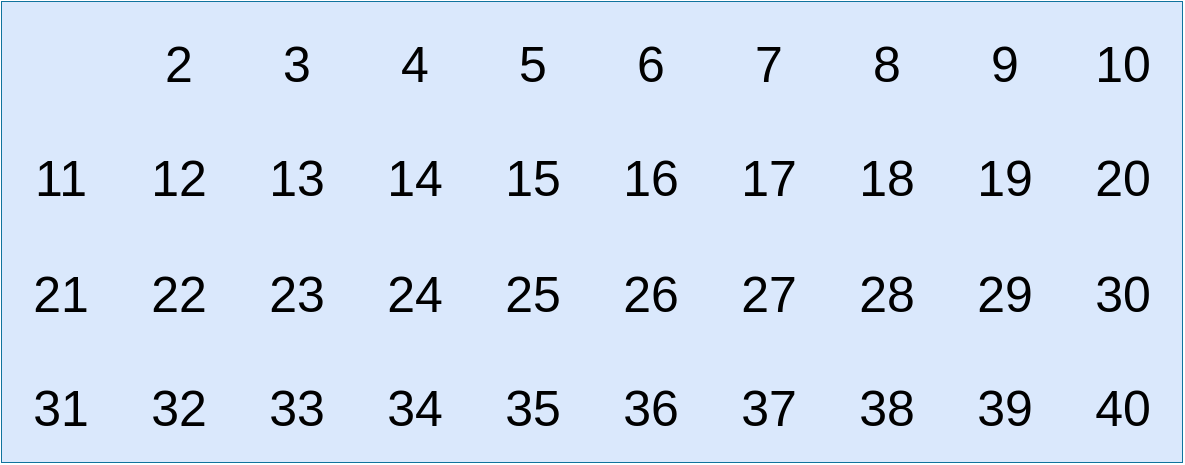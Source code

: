 <mxfile version="13.8.7" type="device" pages="2"><diagram id="7FgHvhsxqYL6vv0REI_8" name="Page-1"><mxGraphModel dx="1038" dy="580" grid="1" gridSize="10" guides="1" tooltips="1" connect="1" arrows="1" fold="1" page="1" pageScale="1" pageWidth="850" pageHeight="1100" math="0" shadow="0"><root><mxCell id="0"/><mxCell id="1" parent="0"/><mxCell id="uOtJDmpEKeRQbJV2oCXv-38" value="&lt;span style=&quot;font-size: 31px&quot;&gt;Natural Numbers&lt;/span&gt;" style="shape=table;html=1;whiteSpace=wrap;startSize=0;container=1;collapsible=0;childLayout=tableLayout;fontStyle=1;align=center;strokeWidth=1;perimeterSpacing=1;rounded=0;sketch=0;shadow=0;swimlaneFillColor=#ffffff;separatorColor=#000000;backgroundOutline=0;horizontal=1;rowLines=1;columnLines=1;fillColor=#b1ddf0;strokeColor=#10739e;" parent="1" vertex="1"><mxGeometry x="500" y="110" width="590" height="230" as="geometry"/></mxCell><mxCell id="uOtJDmpEKeRQbJV2oCXv-74" style="shape=partialRectangle;html=1;whiteSpace=wrap;collapsible=0;dropTarget=0;pointerEvents=0;fillColor=#dae8fc;top=0;left=0;bottom=0;right=0;points=[[0,0.5],[1,0.5]];portConstraint=eastwest;strokeColor=#6c8ebf;" parent="uOtJDmpEKeRQbJV2oCXv-38" vertex="1"><mxGeometry width="590" height="59" as="geometry"/></mxCell><mxCell id="uOtJDmpEKeRQbJV2oCXv-75" value="" style="shape=partialRectangle;html=1;whiteSpace=wrap;connectable=0;fillColor=#dae8fc;top=0;left=0;bottom=0;right=0;overflow=hidden;strokeColor=#6c8ebf;" parent="uOtJDmpEKeRQbJV2oCXv-74" vertex="1"><mxGeometry width="59" height="59" as="geometry"/></mxCell><mxCell id="uOtJDmpEKeRQbJV2oCXv-76" value="&lt;span style=&quot;font-size: 25px&quot;&gt;2&lt;/span&gt;" style="shape=partialRectangle;html=1;whiteSpace=wrap;connectable=0;fillColor=#dae8fc;top=0;left=0;bottom=0;right=0;overflow=hidden;strokeColor=#6c8ebf;" parent="uOtJDmpEKeRQbJV2oCXv-74" vertex="1"><mxGeometry x="59" width="59" height="59" as="geometry"/></mxCell><mxCell id="uOtJDmpEKeRQbJV2oCXv-77" value="&lt;span style=&quot;font-size: 25px&quot;&gt;3&lt;/span&gt;" style="shape=partialRectangle;html=1;whiteSpace=wrap;connectable=0;fillColor=#dae8fc;top=0;left=0;bottom=0;right=0;overflow=hidden;strokeColor=#6c8ebf;" parent="uOtJDmpEKeRQbJV2oCXv-74" vertex="1"><mxGeometry x="118" width="59" height="59" as="geometry"/></mxCell><mxCell id="uOtJDmpEKeRQbJV2oCXv-78" value="&lt;span style=&quot;font-size: 25px&quot;&gt;4&lt;/span&gt;" style="shape=partialRectangle;html=1;whiteSpace=wrap;connectable=0;fillColor=#dae8fc;top=0;left=0;bottom=0;right=0;overflow=hidden;strokeColor=#6c8ebf;" parent="uOtJDmpEKeRQbJV2oCXv-74" vertex="1"><mxGeometry x="177" width="59" height="59" as="geometry"/></mxCell><mxCell id="uOtJDmpEKeRQbJV2oCXv-79" value="&lt;span style=&quot;font-size: 25px&quot;&gt;5&lt;/span&gt;" style="shape=partialRectangle;html=1;whiteSpace=wrap;connectable=0;fillColor=#dae8fc;top=0;left=0;bottom=0;right=0;overflow=hidden;strokeColor=#6c8ebf;" parent="uOtJDmpEKeRQbJV2oCXv-74" vertex="1"><mxGeometry x="236" width="59" height="59" as="geometry"/></mxCell><mxCell id="uOtJDmpEKeRQbJV2oCXv-80" value="&lt;span style=&quot;font-size: 25px&quot;&gt;6&lt;/span&gt;" style="shape=partialRectangle;html=1;whiteSpace=wrap;connectable=0;fillColor=#dae8fc;top=0;left=0;bottom=0;right=0;overflow=hidden;strokeColor=#6c8ebf;" parent="uOtJDmpEKeRQbJV2oCXv-74" vertex="1"><mxGeometry x="295" width="59" height="59" as="geometry"/></mxCell><mxCell id="uOtJDmpEKeRQbJV2oCXv-81" value="&lt;span style=&quot;font-size: 25px&quot;&gt;7&lt;/span&gt;" style="shape=partialRectangle;html=1;whiteSpace=wrap;connectable=0;fillColor=#dae8fc;top=0;left=0;bottom=0;right=0;overflow=hidden;strokeColor=#6c8ebf;" parent="uOtJDmpEKeRQbJV2oCXv-74" vertex="1"><mxGeometry x="354" width="59" height="59" as="geometry"/></mxCell><mxCell id="uOtJDmpEKeRQbJV2oCXv-85" value="&lt;span style=&quot;font-size: 25px&quot;&gt;8&lt;/span&gt;" style="shape=partialRectangle;html=1;whiteSpace=wrap;connectable=0;fillColor=#dae8fc;top=0;left=0;bottom=0;right=0;overflow=hidden;strokeColor=#6c8ebf;" parent="uOtJDmpEKeRQbJV2oCXv-74" vertex="1"><mxGeometry x="413" width="59" height="59" as="geometry"/></mxCell><mxCell id="uOtJDmpEKeRQbJV2oCXv-89" value="&lt;span style=&quot;font-size: 25px&quot;&gt;9&lt;/span&gt;" style="shape=partialRectangle;html=1;whiteSpace=wrap;connectable=0;fillColor=#dae8fc;top=0;left=0;bottom=0;right=0;overflow=hidden;strokeColor=#6c8ebf;" parent="uOtJDmpEKeRQbJV2oCXv-74" vertex="1"><mxGeometry x="472" width="59" height="59" as="geometry"/></mxCell><mxCell id="uOtJDmpEKeRQbJV2oCXv-93" value="&lt;span style=&quot;font-size: 25px&quot;&gt;10&lt;/span&gt;" style="shape=partialRectangle;html=1;whiteSpace=wrap;connectable=0;fillColor=#dae8fc;top=0;left=0;bottom=0;right=0;overflow=hidden;strokeColor=#6c8ebf;" parent="uOtJDmpEKeRQbJV2oCXv-74" vertex="1"><mxGeometry x="531" width="59" height="59" as="geometry"/></mxCell><mxCell id="uOtJDmpEKeRQbJV2oCXv-39" value="" style="shape=partialRectangle;html=1;whiteSpace=wrap;collapsible=0;dropTarget=0;pointerEvents=0;fillColor=#dae8fc;top=0;left=0;bottom=0;right=0;points=[[0,0.5],[1,0.5]];portConstraint=eastwest;strokeColor=#6c8ebf;" parent="uOtJDmpEKeRQbJV2oCXv-38" vertex="1"><mxGeometry y="59" width="590" height="56" as="geometry"/></mxCell><mxCell id="uOtJDmpEKeRQbJV2oCXv-40" value="&lt;span style=&quot;font-size: 25px&quot;&gt;11&lt;/span&gt;" style="shape=partialRectangle;html=1;whiteSpace=wrap;connectable=0;fillColor=#dae8fc;top=0;left=0;bottom=0;right=0;overflow=hidden;strokeColor=#6c8ebf;" parent="uOtJDmpEKeRQbJV2oCXv-39" vertex="1"><mxGeometry width="59" height="56" as="geometry"/></mxCell><mxCell id="uOtJDmpEKeRQbJV2oCXv-41" value="&lt;span style=&quot;font-size: 25px&quot;&gt;12&lt;/span&gt;" style="shape=partialRectangle;html=1;whiteSpace=wrap;connectable=0;fillColor=#dae8fc;top=0;left=0;bottom=0;right=0;overflow=hidden;strokeColor=#6c8ebf;" parent="uOtJDmpEKeRQbJV2oCXv-39" vertex="1"><mxGeometry x="59" width="59" height="56" as="geometry"/></mxCell><mxCell id="uOtJDmpEKeRQbJV2oCXv-42" value="&lt;span style=&quot;font-size: 25px&quot;&gt;13&lt;/span&gt;" style="shape=partialRectangle;html=1;whiteSpace=wrap;connectable=0;fillColor=#dae8fc;top=0;left=0;bottom=0;right=0;overflow=hidden;strokeColor=#6c8ebf;" parent="uOtJDmpEKeRQbJV2oCXv-39" vertex="1"><mxGeometry x="118" width="59" height="56" as="geometry"/></mxCell><mxCell id="uOtJDmpEKeRQbJV2oCXv-51" value="&lt;span style=&quot;font-size: 25px&quot;&gt;14&lt;/span&gt;" style="shape=partialRectangle;html=1;whiteSpace=wrap;connectable=0;fillColor=#dae8fc;top=0;left=0;bottom=0;right=0;overflow=hidden;strokeColor=#6c8ebf;" parent="uOtJDmpEKeRQbJV2oCXv-39" vertex="1"><mxGeometry x="177" width="59" height="56" as="geometry"/></mxCell><mxCell id="uOtJDmpEKeRQbJV2oCXv-54" value="&lt;span style=&quot;font-size: 25px&quot;&gt;15&lt;/span&gt;" style="shape=partialRectangle;html=1;whiteSpace=wrap;connectable=0;fillColor=#dae8fc;top=0;left=0;bottom=0;right=0;overflow=hidden;strokeColor=#6c8ebf;" parent="uOtJDmpEKeRQbJV2oCXv-39" vertex="1"><mxGeometry x="236" width="59" height="56" as="geometry"/></mxCell><mxCell id="uOtJDmpEKeRQbJV2oCXv-57" value="&lt;span style=&quot;font-size: 25px&quot;&gt;16&lt;/span&gt;" style="shape=partialRectangle;html=1;whiteSpace=wrap;connectable=0;fillColor=#dae8fc;top=0;left=0;bottom=0;right=0;overflow=hidden;strokeColor=#6c8ebf;" parent="uOtJDmpEKeRQbJV2oCXv-39" vertex="1"><mxGeometry x="295" width="59" height="56" as="geometry"/></mxCell><mxCell id="uOtJDmpEKeRQbJV2oCXv-82" value="&lt;span style=&quot;font-size: 25px&quot;&gt;17&lt;/span&gt;" style="shape=partialRectangle;html=1;whiteSpace=wrap;connectable=0;fillColor=#dae8fc;top=0;left=0;bottom=0;right=0;overflow=hidden;strokeColor=#6c8ebf;" parent="uOtJDmpEKeRQbJV2oCXv-39" vertex="1"><mxGeometry x="354" width="59" height="56" as="geometry"/></mxCell><mxCell id="uOtJDmpEKeRQbJV2oCXv-86" value="&lt;span style=&quot;font-size: 25px&quot;&gt;18&lt;/span&gt;" style="shape=partialRectangle;html=1;whiteSpace=wrap;connectable=0;fillColor=#dae8fc;top=0;left=0;bottom=0;right=0;overflow=hidden;strokeColor=#6c8ebf;" parent="uOtJDmpEKeRQbJV2oCXv-39" vertex="1"><mxGeometry x="413" width="59" height="56" as="geometry"/></mxCell><mxCell id="uOtJDmpEKeRQbJV2oCXv-90" value="&lt;span style=&quot;font-size: 25px&quot;&gt;19&lt;/span&gt;" style="shape=partialRectangle;html=1;whiteSpace=wrap;connectable=0;fillColor=#dae8fc;top=0;left=0;bottom=0;right=0;overflow=hidden;strokeColor=#6c8ebf;" parent="uOtJDmpEKeRQbJV2oCXv-39" vertex="1"><mxGeometry x="472" width="59" height="56" as="geometry"/></mxCell><mxCell id="uOtJDmpEKeRQbJV2oCXv-94" value="&lt;span style=&quot;font-size: 25px&quot;&gt;20&lt;/span&gt;" style="shape=partialRectangle;html=1;whiteSpace=wrap;connectable=0;fillColor=#dae8fc;top=0;left=0;bottom=0;right=0;overflow=hidden;strokeColor=#6c8ebf;" parent="uOtJDmpEKeRQbJV2oCXv-39" vertex="1"><mxGeometry x="531" width="59" height="56" as="geometry"/></mxCell><mxCell id="uOtJDmpEKeRQbJV2oCXv-43" value="" style="shape=partialRectangle;html=1;whiteSpace=wrap;collapsible=0;dropTarget=0;pointerEvents=0;fillColor=#dae8fc;top=0;left=0;bottom=0;right=0;points=[[0,0.5],[1,0.5]];portConstraint=eastwest;strokeColor=#6c8ebf;" parent="uOtJDmpEKeRQbJV2oCXv-38" vertex="1"><mxGeometry y="115" width="590" height="59" as="geometry"/></mxCell><mxCell id="uOtJDmpEKeRQbJV2oCXv-44" value="&lt;span style=&quot;font-size: 25px&quot;&gt;21&lt;/span&gt;" style="shape=partialRectangle;html=1;whiteSpace=wrap;connectable=0;fillColor=#dae8fc;top=0;left=0;bottom=0;right=0;overflow=hidden;strokeColor=#6c8ebf;" parent="uOtJDmpEKeRQbJV2oCXv-43" vertex="1"><mxGeometry width="59" height="59" as="geometry"/></mxCell><mxCell id="uOtJDmpEKeRQbJV2oCXv-45" value="&lt;span style=&quot;font-size: 25px&quot;&gt;22&lt;/span&gt;" style="shape=partialRectangle;html=1;whiteSpace=wrap;connectable=0;fillColor=#dae8fc;top=0;left=0;bottom=0;right=0;overflow=hidden;strokeColor=#6c8ebf;" parent="uOtJDmpEKeRQbJV2oCXv-43" vertex="1"><mxGeometry x="59" width="59" height="59" as="geometry"/></mxCell><mxCell id="uOtJDmpEKeRQbJV2oCXv-46" value="&lt;span style=&quot;font-size: 25px&quot;&gt;23&lt;/span&gt;" style="shape=partialRectangle;html=1;whiteSpace=wrap;connectable=0;fillColor=#dae8fc;top=0;left=0;bottom=0;right=0;overflow=hidden;strokeColor=#6c8ebf;" parent="uOtJDmpEKeRQbJV2oCXv-43" vertex="1"><mxGeometry x="118" width="59" height="59" as="geometry"/></mxCell><mxCell id="uOtJDmpEKeRQbJV2oCXv-52" value="&lt;span style=&quot;font-size: 25px&quot;&gt;24&lt;/span&gt;" style="shape=partialRectangle;html=1;whiteSpace=wrap;connectable=0;fillColor=#dae8fc;top=0;left=0;bottom=0;right=0;overflow=hidden;strokeColor=#6c8ebf;" parent="uOtJDmpEKeRQbJV2oCXv-43" vertex="1"><mxGeometry x="177" width="59" height="59" as="geometry"/></mxCell><mxCell id="uOtJDmpEKeRQbJV2oCXv-55" value="&lt;span style=&quot;font-size: 25px&quot;&gt;25&lt;/span&gt;" style="shape=partialRectangle;html=1;whiteSpace=wrap;connectable=0;fillColor=#dae8fc;top=0;left=0;bottom=0;right=0;overflow=hidden;strokeColor=#6c8ebf;" parent="uOtJDmpEKeRQbJV2oCXv-43" vertex="1"><mxGeometry x="236" width="59" height="59" as="geometry"/></mxCell><mxCell id="uOtJDmpEKeRQbJV2oCXv-58" value="&lt;span style=&quot;font-size: 25px&quot;&gt;26&lt;/span&gt;" style="shape=partialRectangle;html=1;whiteSpace=wrap;connectable=0;fillColor=#dae8fc;top=0;left=0;bottom=0;right=0;overflow=hidden;strokeColor=#6c8ebf;" parent="uOtJDmpEKeRQbJV2oCXv-43" vertex="1"><mxGeometry x="295" width="59" height="59" as="geometry"/></mxCell><mxCell id="uOtJDmpEKeRQbJV2oCXv-83" value="&lt;span style=&quot;font-size: 25px&quot;&gt;27&lt;/span&gt;" style="shape=partialRectangle;html=1;whiteSpace=wrap;connectable=0;fillColor=#dae8fc;top=0;left=0;bottom=0;right=0;overflow=hidden;strokeColor=#6c8ebf;" parent="uOtJDmpEKeRQbJV2oCXv-43" vertex="1"><mxGeometry x="354" width="59" height="59" as="geometry"/></mxCell><mxCell id="uOtJDmpEKeRQbJV2oCXv-87" value="&lt;span style=&quot;font-size: 25px&quot;&gt;28&lt;/span&gt;" style="shape=partialRectangle;html=1;whiteSpace=wrap;connectable=0;fillColor=#dae8fc;top=0;left=0;bottom=0;right=0;overflow=hidden;strokeColor=#6c8ebf;" parent="uOtJDmpEKeRQbJV2oCXv-43" vertex="1"><mxGeometry x="413" width="59" height="59" as="geometry"/></mxCell><mxCell id="uOtJDmpEKeRQbJV2oCXv-91" value="&lt;span style=&quot;font-size: 25px&quot;&gt;29&lt;/span&gt;" style="shape=partialRectangle;html=1;whiteSpace=wrap;connectable=0;fillColor=#dae8fc;top=0;left=0;bottom=0;right=0;overflow=hidden;strokeColor=#6c8ebf;" parent="uOtJDmpEKeRQbJV2oCXv-43" vertex="1"><mxGeometry x="472" width="59" height="59" as="geometry"/></mxCell><mxCell id="uOtJDmpEKeRQbJV2oCXv-95" value="&lt;span style=&quot;font-size: 25px&quot;&gt;30&lt;/span&gt;" style="shape=partialRectangle;html=1;whiteSpace=wrap;connectable=0;fillColor=#dae8fc;top=0;left=0;bottom=0;right=0;overflow=hidden;strokeColor=#6c8ebf;" parent="uOtJDmpEKeRQbJV2oCXv-43" vertex="1"><mxGeometry x="531" width="59" height="59" as="geometry"/></mxCell><mxCell id="uOtJDmpEKeRQbJV2oCXv-47" value="" style="shape=partialRectangle;html=1;whiteSpace=wrap;collapsible=0;dropTarget=0;pointerEvents=0;fillColor=#dae8fc;top=0;left=0;bottom=0;right=0;points=[[0,0.5],[1,0.5]];portConstraint=eastwest;strokeColor=#6c8ebf;" parent="uOtJDmpEKeRQbJV2oCXv-38" vertex="1"><mxGeometry y="174" width="590" height="56" as="geometry"/></mxCell><mxCell id="uOtJDmpEKeRQbJV2oCXv-48" value="&lt;span style=&quot;font-size: 25px&quot;&gt;31&lt;/span&gt;" style="shape=partialRectangle;html=1;whiteSpace=wrap;connectable=0;fillColor=#dae8fc;top=0;left=0;bottom=0;right=0;overflow=hidden;strokeColor=#6c8ebf;" parent="uOtJDmpEKeRQbJV2oCXv-47" vertex="1"><mxGeometry width="59" height="56" as="geometry"/></mxCell><mxCell id="uOtJDmpEKeRQbJV2oCXv-49" value="&lt;span style=&quot;font-size: 25px&quot;&gt;32&lt;/span&gt;" style="shape=partialRectangle;html=1;whiteSpace=wrap;connectable=0;fillColor=#dae8fc;top=0;left=0;bottom=0;right=0;overflow=hidden;strokeColor=#6c8ebf;" parent="uOtJDmpEKeRQbJV2oCXv-47" vertex="1"><mxGeometry x="59" width="59" height="56" as="geometry"/></mxCell><mxCell id="uOtJDmpEKeRQbJV2oCXv-50" value="&lt;span style=&quot;font-size: 25px&quot;&gt;33&lt;/span&gt;" style="shape=partialRectangle;html=1;whiteSpace=wrap;connectable=0;fillColor=#dae8fc;top=0;left=0;bottom=0;right=0;overflow=hidden;strokeColor=#6c8ebf;" parent="uOtJDmpEKeRQbJV2oCXv-47" vertex="1"><mxGeometry x="118" width="59" height="56" as="geometry"/></mxCell><mxCell id="uOtJDmpEKeRQbJV2oCXv-53" value="&lt;span style=&quot;font-size: 25px&quot;&gt;34&lt;/span&gt;" style="shape=partialRectangle;html=1;whiteSpace=wrap;connectable=0;fillColor=#dae8fc;top=0;left=0;bottom=0;right=0;overflow=hidden;strokeColor=#6c8ebf;" parent="uOtJDmpEKeRQbJV2oCXv-47" vertex="1"><mxGeometry x="177" width="59" height="56" as="geometry"/></mxCell><mxCell id="uOtJDmpEKeRQbJV2oCXv-56" value="&lt;span style=&quot;font-size: 25px&quot;&gt;35&lt;/span&gt;" style="shape=partialRectangle;html=1;whiteSpace=wrap;connectable=0;fillColor=#dae8fc;top=0;left=0;bottom=0;right=0;overflow=hidden;strokeColor=#6c8ebf;" parent="uOtJDmpEKeRQbJV2oCXv-47" vertex="1"><mxGeometry x="236" width="59" height="56" as="geometry"/></mxCell><mxCell id="uOtJDmpEKeRQbJV2oCXv-59" value="&lt;span style=&quot;font-size: 25px&quot;&gt;36&lt;/span&gt;" style="shape=partialRectangle;html=1;whiteSpace=wrap;connectable=0;fillColor=#dae8fc;top=0;left=0;bottom=0;right=0;overflow=hidden;strokeColor=#6c8ebf;" parent="uOtJDmpEKeRQbJV2oCXv-47" vertex="1"><mxGeometry x="295" width="59" height="56" as="geometry"/></mxCell><mxCell id="uOtJDmpEKeRQbJV2oCXv-84" value="&lt;span style=&quot;font-size: 25px&quot;&gt;37&lt;/span&gt;" style="shape=partialRectangle;html=1;whiteSpace=wrap;connectable=0;fillColor=#dae8fc;top=0;left=0;bottom=0;right=0;overflow=hidden;strokeColor=#6c8ebf;" parent="uOtJDmpEKeRQbJV2oCXv-47" vertex="1"><mxGeometry x="354" width="59" height="56" as="geometry"/></mxCell><mxCell id="uOtJDmpEKeRQbJV2oCXv-88" value="&lt;span style=&quot;font-size: 25px&quot;&gt;38&lt;/span&gt;" style="shape=partialRectangle;html=1;whiteSpace=wrap;connectable=0;fillColor=#dae8fc;top=0;left=0;bottom=0;right=0;overflow=hidden;strokeColor=#6c8ebf;" parent="uOtJDmpEKeRQbJV2oCXv-47" vertex="1"><mxGeometry x="413" width="59" height="56" as="geometry"/></mxCell><mxCell id="uOtJDmpEKeRQbJV2oCXv-92" value="&lt;span style=&quot;font-size: 25px&quot;&gt;39&lt;/span&gt;" style="shape=partialRectangle;html=1;whiteSpace=wrap;connectable=0;fillColor=#dae8fc;top=0;left=0;bottom=0;right=0;overflow=hidden;strokeColor=#6c8ebf;" parent="uOtJDmpEKeRQbJV2oCXv-47" vertex="1"><mxGeometry x="472" width="59" height="56" as="geometry"/></mxCell><mxCell id="uOtJDmpEKeRQbJV2oCXv-96" value="&lt;span style=&quot;font-size: 25px&quot;&gt;40&lt;/span&gt;" style="shape=partialRectangle;html=1;whiteSpace=wrap;connectable=0;fillColor=#dae8fc;top=0;left=0;bottom=0;right=0;overflow=hidden;strokeColor=#6c8ebf;" parent="uOtJDmpEKeRQbJV2oCXv-47" vertex="1"><mxGeometry x="531" width="59" height="56" as="geometry"/></mxCell></root></mxGraphModel></diagram><diagram id="hsvMLZTX9iQmn4Vpn9Qg" name="Page-2"><mxGraphModel dx="1038" dy="580" grid="1" gridSize="10" guides="1" tooltips="1" connect="1" arrows="1" fold="1" page="1" pageScale="1" pageWidth="850" pageHeight="1100" math="0" shadow="0"><root><mxCell id="iOhSXVnOXpqJ3lQA0ptH-0"/><mxCell id="iOhSXVnOXpqJ3lQA0ptH-1" parent="iOhSXVnOXpqJ3lQA0ptH-0"/><mxCell id="_3zwCl97xR9yqKeB59Fa-27" value="" style="shape=table;html=1;whiteSpace=wrap;startSize=0;container=1;collapsible=0;childLayout=tableLayout;" vertex="1" parent="iOhSXVnOXpqJ3lQA0ptH-1"><mxGeometry x="130" y="290" width="419" height="385" as="geometry"/></mxCell><mxCell id="_3zwCl97xR9yqKeB59Fa-28" value="" style="shape=partialRectangle;html=1;whiteSpace=wrap;collapsible=0;dropTarget=0;pointerEvents=0;fillColor=none;top=0;left=0;bottom=0;right=0;points=[[0,0.5],[1,0.5]];portConstraint=eastwest;" vertex="1" parent="_3zwCl97xR9yqKeB59Fa-27"><mxGeometry width="419" height="100" as="geometry"/></mxCell><mxCell id="_3zwCl97xR9yqKeB59Fa-29" value="&lt;font style=&quot;font-size: 20px&quot;&gt;Elements&lt;/font&gt;" style="shape=partialRectangle;html=1;whiteSpace=wrap;connectable=0;fillColor=none;top=0;left=0;bottom=0;right=0;overflow=hidden;" vertex="1" parent="_3zwCl97xR9yqKeB59Fa-28"><mxGeometry width="140" height="100" as="geometry"/></mxCell><mxCell id="_3zwCl97xR9yqKeB59Fa-30" value="&lt;span style=&quot;font-size: 20px&quot;&gt;Simle Search&lt;br&gt;Try&lt;br&gt;&lt;/span&gt;" style="shape=partialRectangle;html=1;whiteSpace=wrap;connectable=0;fillColor=none;top=0;left=0;bottom=0;right=0;overflow=hidden;" vertex="1" parent="_3zwCl97xR9yqKeB59Fa-28"><mxGeometry x="140" width="139" height="100" as="geometry"/></mxCell><mxCell id="_3zwCl97xR9yqKeB59Fa-40" value="&lt;span style=&quot;font-size: 20px&quot;&gt;Binary Search&lt;br&gt;Try&lt;br&gt;&lt;/span&gt;" style="shape=partialRectangle;html=1;whiteSpace=wrap;connectable=0;fillColor=none;top=0;left=0;bottom=0;right=0;overflow=hidden;" vertex="1" parent="_3zwCl97xR9yqKeB59Fa-28"><mxGeometry x="279" width="140" height="100" as="geometry"/></mxCell><mxCell id="_3zwCl97xR9yqKeB59Fa-32" value="" style="shape=partialRectangle;html=1;whiteSpace=wrap;collapsible=0;dropTarget=0;pointerEvents=0;fillColor=none;top=0;left=0;bottom=0;right=0;points=[[0,0.5],[1,0.5]];portConstraint=eastwest;" vertex="1" parent="_3zwCl97xR9yqKeB59Fa-27"><mxGeometry y="100" width="419" height="95" as="geometry"/></mxCell><mxCell id="_3zwCl97xR9yqKeB59Fa-33" value="&lt;span style=&quot;font-size: 20px&quot;&gt;100&lt;/span&gt;" style="shape=partialRectangle;html=1;whiteSpace=wrap;connectable=0;fillColor=none;top=0;left=0;bottom=0;right=0;overflow=hidden;" vertex="1" parent="_3zwCl97xR9yqKeB59Fa-32"><mxGeometry width="140" height="95" as="geometry"/></mxCell><mxCell id="_3zwCl97xR9yqKeB59Fa-34" value="&lt;span style=&quot;font-size: 20px&quot;&gt;100&lt;/span&gt;" style="shape=partialRectangle;html=1;whiteSpace=wrap;connectable=0;fillColor=none;top=0;left=0;bottom=0;right=0;overflow=hidden;" vertex="1" parent="_3zwCl97xR9yqKeB59Fa-32"><mxGeometry x="140" width="139" height="95" as="geometry"/></mxCell><mxCell id="_3zwCl97xR9yqKeB59Fa-41" value="&lt;span style=&quot;font-size: 20px&quot;&gt;7&lt;/span&gt;" style="shape=partialRectangle;html=1;whiteSpace=wrap;connectable=0;fillColor=none;top=0;left=0;bottom=0;right=0;overflow=hidden;" vertex="1" parent="_3zwCl97xR9yqKeB59Fa-32"><mxGeometry x="279" width="140" height="95" as="geometry"/></mxCell><mxCell id="_3zwCl97xR9yqKeB59Fa-89" style="shape=partialRectangle;html=1;whiteSpace=wrap;collapsible=0;dropTarget=0;pointerEvents=0;fillColor=none;top=0;left=0;bottom=0;right=0;points=[[0,0.5],[1,0.5]];portConstraint=eastwest;" vertex="1" parent="_3zwCl97xR9yqKeB59Fa-27"><mxGeometry y="195" width="419" height="95" as="geometry"/></mxCell><mxCell id="_3zwCl97xR9yqKeB59Fa-90" value="&lt;span style=&quot;font-size: 20px&quot;&gt;4.000.000.000&lt;/span&gt;" style="shape=partialRectangle;html=1;whiteSpace=wrap;connectable=0;fillColor=none;top=0;left=0;bottom=0;right=0;overflow=hidden;" vertex="1" parent="_3zwCl97xR9yqKeB59Fa-89"><mxGeometry width="140" height="95" as="geometry"/></mxCell><mxCell id="_3zwCl97xR9yqKeB59Fa-91" value="&lt;span style=&quot;font-size: 20px&quot;&gt;4.000.000.000&lt;/span&gt;" style="shape=partialRectangle;html=1;whiteSpace=wrap;connectable=0;fillColor=none;top=0;left=0;bottom=0;right=0;overflow=hidden;" vertex="1" parent="_3zwCl97xR9yqKeB59Fa-89"><mxGeometry x="140" width="139" height="95" as="geometry"/></mxCell><mxCell id="_3zwCl97xR9yqKeB59Fa-92" value="&lt;span style=&quot;font-size: 20px&quot;&gt;32&lt;/span&gt;" style="shape=partialRectangle;html=1;whiteSpace=wrap;connectable=0;fillColor=none;top=0;left=0;bottom=0;right=0;overflow=hidden;" vertex="1" parent="_3zwCl97xR9yqKeB59Fa-89"><mxGeometry x="279" width="140" height="95" as="geometry"/></mxCell><mxCell id="_3zwCl97xR9yqKeB59Fa-83" style="shape=partialRectangle;html=1;whiteSpace=wrap;collapsible=0;dropTarget=0;pointerEvents=0;fillColor=none;top=0;left=0;bottom=0;right=0;points=[[0,0.5],[1,0.5]];portConstraint=eastwest;" vertex="1" parent="_3zwCl97xR9yqKeB59Fa-27"><mxGeometry y="290" width="419" height="95" as="geometry"/></mxCell><mxCell id="_3zwCl97xR9yqKeB59Fa-84" value="&lt;font style=&quot;font-size: 20px&quot;&gt;n&lt;/font&gt;" style="shape=partialRectangle;html=1;whiteSpace=wrap;connectable=0;fillColor=none;top=0;left=0;bottom=0;right=0;overflow=hidden;" vertex="1" parent="_3zwCl97xR9yqKeB59Fa-83"><mxGeometry width="140" height="95" as="geometry"/></mxCell><mxCell id="_3zwCl97xR9yqKeB59Fa-85" value="&lt;font style=&quot;font-size: 20px&quot;&gt;O&lt;/font&gt;&lt;font style=&quot;font-size: 20px&quot;&gt;(n)&lt;/font&gt;" style="shape=partialRectangle;html=1;whiteSpace=wrap;connectable=0;fillColor=none;top=0;left=0;bottom=0;right=0;overflow=hidden;" vertex="1" parent="_3zwCl97xR9yqKeB59Fa-83"><mxGeometry x="140" width="139" height="95" as="geometry"/></mxCell><mxCell id="_3zwCl97xR9yqKeB59Fa-86" value="&lt;font style=&quot;font-size: 20px&quot;&gt;O(log&lt;/font&gt;&lt;font style=&quot;font-size: 15px&quot;&gt;n&lt;/font&gt;&lt;font style=&quot;font-size: 20px&quot;&gt;)&lt;/font&gt;" style="shape=partialRectangle;html=1;whiteSpace=wrap;connectable=0;fillColor=none;top=0;left=0;bottom=0;right=0;overflow=hidden;" vertex="1" parent="_3zwCl97xR9yqKeB59Fa-83"><mxGeometry x="279" width="140" height="95" as="geometry"/></mxCell></root></mxGraphModel></diagram></mxfile>
